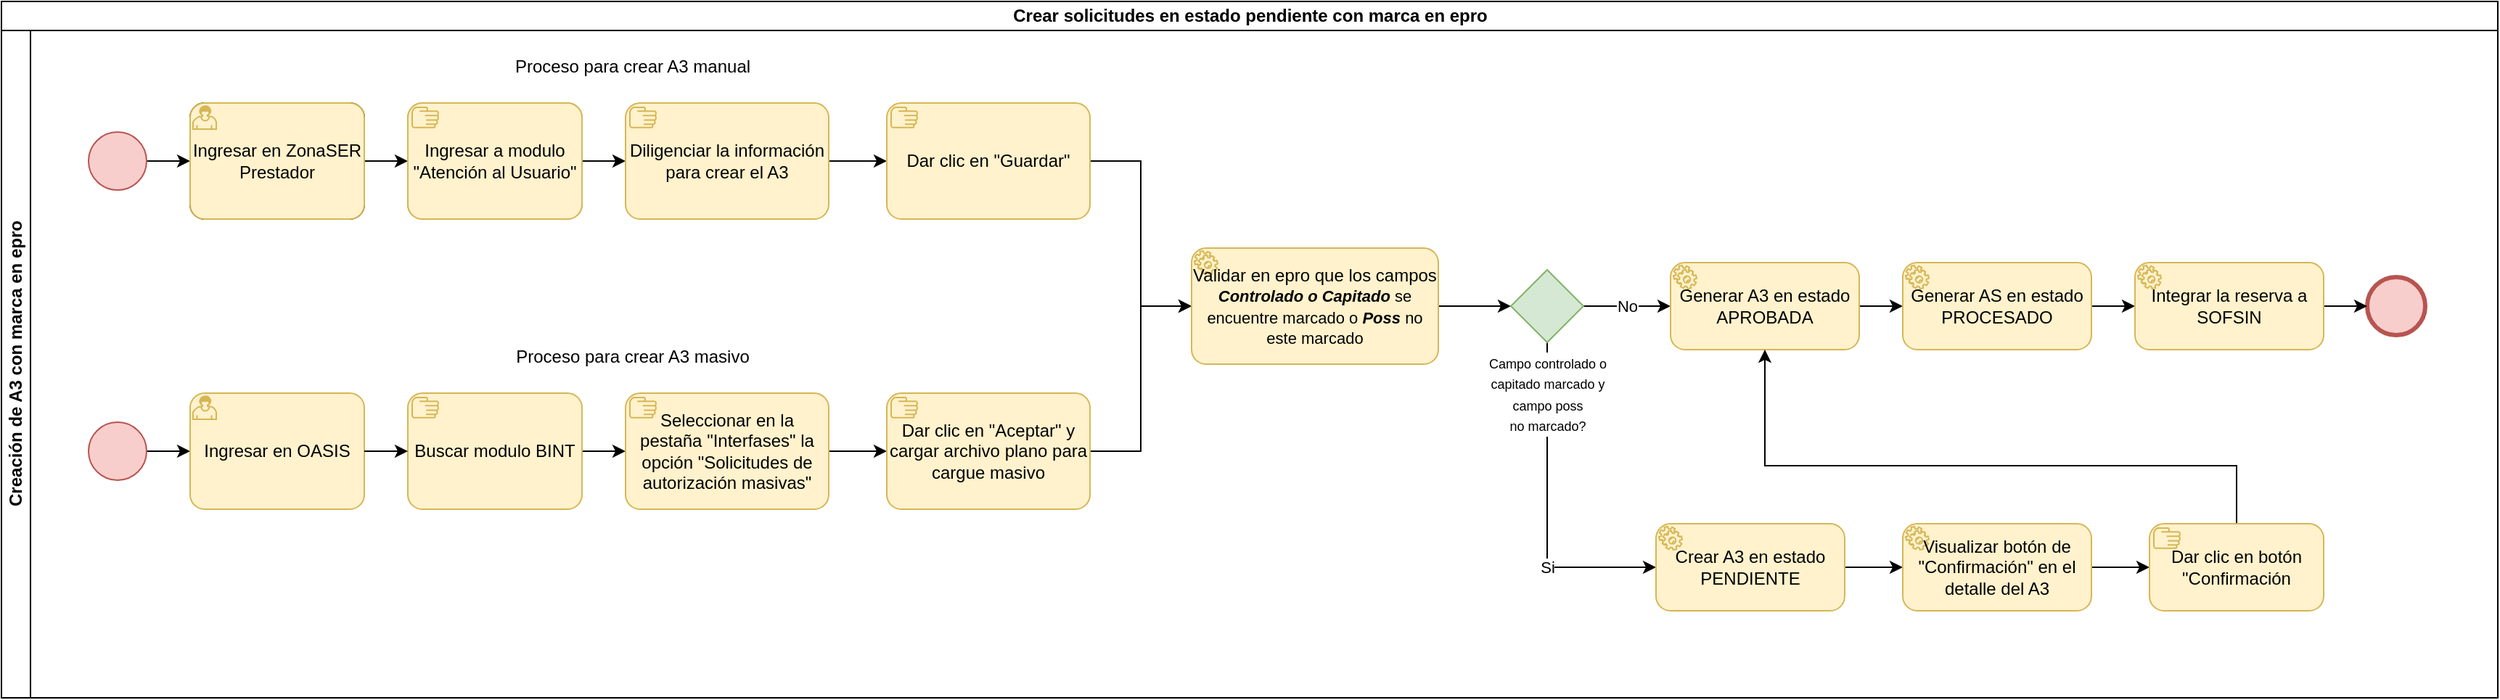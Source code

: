 <mxfile version="21.5.0" type="github">
  <diagram name="Página-1" id="LR75LMpZKILDS1RCnHsB">
    <mxGraphModel dx="1110" dy="708" grid="1" gridSize="10" guides="1" tooltips="1" connect="1" arrows="1" fold="1" page="1" pageScale="1" pageWidth="1800" pageHeight="550" math="0" shadow="0">
      <root>
        <mxCell id="0" />
        <mxCell id="1" parent="0" />
        <mxCell id="Bxh1SdX6oCCCvW3dw0KN-14" value="Crear solicitudes en estado pendiente con marca en epro" style="swimlane;childLayout=stackLayout;resizeParent=1;resizeParentMax=0;horizontal=1;startSize=20;horizontalStack=0;html=1;" vertex="1" parent="1">
          <mxGeometry x="40" y="40" width="1720" height="480" as="geometry" />
        </mxCell>
        <mxCell id="Bxh1SdX6oCCCvW3dw0KN-15" value="Creación de A3 con marca en epro" style="swimlane;startSize=20;horizontal=0;html=1;" vertex="1" parent="Bxh1SdX6oCCCvW3dw0KN-14">
          <mxGeometry y="20" width="1720" height="460" as="geometry" />
        </mxCell>
        <mxCell id="Bxh1SdX6oCCCvW3dw0KN-28" style="edgeStyle=orthogonalEdgeStyle;rounded=0;orthogonalLoop=1;jettySize=auto;html=1;entryX=0;entryY=0.5;entryDx=0;entryDy=0;entryPerimeter=0;" edge="1" parent="Bxh1SdX6oCCCvW3dw0KN-15" source="Bxh1SdX6oCCCvW3dw0KN-18" target="Bxh1SdX6oCCCvW3dw0KN-22">
          <mxGeometry relative="1" as="geometry" />
        </mxCell>
        <mxCell id="Bxh1SdX6oCCCvW3dw0KN-18" value="" style="points=[[0.145,0.145,0],[0.5,0,0],[0.855,0.145,0],[1,0.5,0],[0.855,0.855,0],[0.5,1,0],[0.145,0.855,0],[0,0.5,0]];shape=mxgraph.bpmn.event;html=1;verticalLabelPosition=bottom;labelBackgroundColor=#ffffff;verticalAlign=top;align=center;perimeter=ellipsePerimeter;outlineConnect=0;aspect=fixed;outline=standard;symbol=general;fillColor=#f8cecc;strokeColor=#b85450;" vertex="1" parent="Bxh1SdX6oCCCvW3dw0KN-15">
          <mxGeometry x="60" y="70" width="40" height="40" as="geometry" />
        </mxCell>
        <mxCell id="Bxh1SdX6oCCCvW3dw0KN-19" value="" style="points=[[0.145,0.145,0],[0.5,0,0],[0.855,0.145,0],[1,0.5,0],[0.855,0.855,0],[0.5,1,0],[0.145,0.855,0],[0,0.5,0]];shape=mxgraph.bpmn.event;html=1;verticalLabelPosition=bottom;labelBackgroundColor=#ffffff;verticalAlign=top;align=center;perimeter=ellipsePerimeter;outlineConnect=0;aspect=fixed;outline=end;symbol=terminate2;fillColor=#f8cecc;strokeColor=#b85450;" vertex="1" parent="Bxh1SdX6oCCCvW3dw0KN-15">
          <mxGeometry x="1630" y="170" width="40" height="40" as="geometry" />
        </mxCell>
        <mxCell id="Bxh1SdX6oCCCvW3dw0KN-29" style="edgeStyle=orthogonalEdgeStyle;rounded=0;orthogonalLoop=1;jettySize=auto;html=1;entryX=0;entryY=0.5;entryDx=0;entryDy=0;entryPerimeter=0;" edge="1" parent="Bxh1SdX6oCCCvW3dw0KN-15" source="Bxh1SdX6oCCCvW3dw0KN-21" target="Bxh1SdX6oCCCvW3dw0KN-23">
          <mxGeometry relative="1" as="geometry" />
        </mxCell>
        <mxCell id="Bxh1SdX6oCCCvW3dw0KN-21" value="" style="points=[[0.145,0.145,0],[0.5,0,0],[0.855,0.145,0],[1,0.5,0],[0.855,0.855,0],[0.5,1,0],[0.145,0.855,0],[0,0.5,0]];shape=mxgraph.bpmn.event;html=1;verticalLabelPosition=bottom;labelBackgroundColor=#ffffff;verticalAlign=top;align=center;perimeter=ellipsePerimeter;outlineConnect=0;aspect=fixed;outline=standard;symbol=general;fillColor=#f8cecc;strokeColor=#b85450;" vertex="1" parent="Bxh1SdX6oCCCvW3dw0KN-15">
          <mxGeometry x="60" y="270" width="40" height="40" as="geometry" />
        </mxCell>
        <mxCell id="Bxh1SdX6oCCCvW3dw0KN-26" style="edgeStyle=orthogonalEdgeStyle;rounded=0;orthogonalLoop=1;jettySize=auto;html=1;" edge="1" parent="Bxh1SdX6oCCCvW3dw0KN-15" source="Bxh1SdX6oCCCvW3dw0KN-22" target="Bxh1SdX6oCCCvW3dw0KN-27">
          <mxGeometry relative="1" as="geometry">
            <mxPoint x="340" y="90" as="targetPoint" />
          </mxGeometry>
        </mxCell>
        <mxCell id="Bxh1SdX6oCCCvW3dw0KN-22" value="Ingresar en ZonaSER Prestador" style="points=[[0.25,0,0],[0.5,0,0],[0.75,0,0],[1,0.25,0],[1,0.5,0],[1,0.75,0],[0.75,1,0],[0.5,1,0],[0.25,1,0],[0,0.75,0],[0,0.5,0],[0,0.25,0]];shape=mxgraph.bpmn.task;whiteSpace=wrap;rectStyle=rounded;size=10;html=1;container=1;expand=0;collapsible=0;taskMarker=user;" vertex="1" parent="Bxh1SdX6oCCCvW3dw0KN-15">
          <mxGeometry x="130" y="50" width="120" height="80" as="geometry" />
        </mxCell>
        <mxCell id="Bxh1SdX6oCCCvW3dw0KN-23" value="Ingresar en OASIS" style="points=[[0.25,0,0],[0.5,0,0],[0.75,0,0],[1,0.25,0],[1,0.5,0],[1,0.75,0],[0.75,1,0],[0.5,1,0],[0.25,1,0],[0,0.75,0],[0,0.5,0],[0,0.25,0]];shape=mxgraph.bpmn.task;whiteSpace=wrap;rectStyle=rounded;size=10;html=1;container=1;expand=0;collapsible=0;taskMarker=user;fillColor=#fff2cc;strokeColor=#d6b656;" vertex="1" parent="Bxh1SdX6oCCCvW3dw0KN-15">
          <mxGeometry x="130" y="250" width="120" height="80" as="geometry" />
        </mxCell>
        <mxCell id="Bxh1SdX6oCCCvW3dw0KN-62" value="Ingresar en ZonaSER Prestador" style="points=[[0.25,0,0],[0.5,0,0],[0.75,0,0],[1,0.25,0],[1,0.5,0],[1,0.75,0],[0.75,1,0],[0.5,1,0],[0.25,1,0],[0,0.75,0],[0,0.5,0],[0,0.25,0]];shape=mxgraph.bpmn.task;whiteSpace=wrap;rectStyle=rounded;size=10;html=1;container=1;expand=0;collapsible=0;taskMarker=user;fillColor=#fff2cc;strokeColor=#d6b656;" vertex="1" parent="Bxh1SdX6oCCCvW3dw0KN-23">
          <mxGeometry y="-200" width="120" height="80" as="geometry" />
        </mxCell>
        <mxCell id="Bxh1SdX6oCCCvW3dw0KN-63" value="Ingresar a modulo &quot;Atención al Usuario&quot;" style="points=[[0.25,0,0],[0.5,0,0],[0.75,0,0],[1,0.25,0],[1,0.5,0],[1,0.75,0],[0.75,1,0],[0.5,1,0],[0.25,1,0],[0,0.75,0],[0,0.5,0],[0,0.25,0]];shape=mxgraph.bpmn.task;whiteSpace=wrap;rectStyle=rounded;size=10;html=1;container=1;expand=0;collapsible=0;taskMarker=manual;fillColor=#fff2cc;strokeColor=#d6b656;" vertex="1" parent="Bxh1SdX6oCCCvW3dw0KN-23">
          <mxGeometry x="150" y="-200" width="120" height="80" as="geometry" />
        </mxCell>
        <mxCell id="Bxh1SdX6oCCCvW3dw0KN-33" style="edgeStyle=orthogonalEdgeStyle;rounded=0;orthogonalLoop=1;jettySize=auto;html=1;entryX=0;entryY=0.5;entryDx=0;entryDy=0;entryPerimeter=0;" edge="1" parent="Bxh1SdX6oCCCvW3dw0KN-15" source="Bxh1SdX6oCCCvW3dw0KN-25" target="Bxh1SdX6oCCCvW3dw0KN-32">
          <mxGeometry relative="1" as="geometry" />
        </mxCell>
        <mxCell id="Bxh1SdX6oCCCvW3dw0KN-25" value="Buscar modulo BINT" style="points=[[0.25,0,0],[0.5,0,0],[0.75,0,0],[1,0.25,0],[1,0.5,0],[1,0.75,0],[0.75,1,0],[0.5,1,0],[0.25,1,0],[0,0.75,0],[0,0.5,0],[0,0.25,0]];shape=mxgraph.bpmn.task;whiteSpace=wrap;rectStyle=rounded;size=10;html=1;container=1;expand=0;collapsible=0;taskMarker=manual;fillColor=#fff2cc;strokeColor=#d6b656;" vertex="1" parent="Bxh1SdX6oCCCvW3dw0KN-15">
          <mxGeometry x="280" y="250" width="120" height="80" as="geometry" />
        </mxCell>
        <mxCell id="Bxh1SdX6oCCCvW3dw0KN-24" style="edgeStyle=orthogonalEdgeStyle;rounded=0;orthogonalLoop=1;jettySize=auto;html=1;" edge="1" parent="Bxh1SdX6oCCCvW3dw0KN-15" source="Bxh1SdX6oCCCvW3dw0KN-23" target="Bxh1SdX6oCCCvW3dw0KN-25">
          <mxGeometry relative="1" as="geometry">
            <mxPoint x="330" y="290" as="targetPoint" />
          </mxGeometry>
        </mxCell>
        <mxCell id="Bxh1SdX6oCCCvW3dw0KN-36" style="edgeStyle=orthogonalEdgeStyle;rounded=0;orthogonalLoop=1;jettySize=auto;html=1;entryX=0;entryY=0.5;entryDx=0;entryDy=0;entryPerimeter=0;" edge="1" parent="Bxh1SdX6oCCCvW3dw0KN-15" source="Bxh1SdX6oCCCvW3dw0KN-27" target="Bxh1SdX6oCCCvW3dw0KN-35">
          <mxGeometry relative="1" as="geometry" />
        </mxCell>
        <mxCell id="Bxh1SdX6oCCCvW3dw0KN-27" value="Ingresar a modulo &quot;Atención al Usuario&quot;" style="points=[[0.25,0,0],[0.5,0,0],[0.75,0,0],[1,0.25,0],[1,0.5,0],[1,0.75,0],[0.75,1,0],[0.5,1,0],[0.25,1,0],[0,0.75,0],[0,0.5,0],[0,0.25,0]];shape=mxgraph.bpmn.task;whiteSpace=wrap;rectStyle=rounded;size=10;html=1;container=1;expand=0;collapsible=0;taskMarker=manual;fillColor=#fff2cc;strokeColor=#d6b656;" vertex="1" parent="Bxh1SdX6oCCCvW3dw0KN-15">
          <mxGeometry x="280" y="50" width="120" height="80" as="geometry" />
        </mxCell>
        <mxCell id="Bxh1SdX6oCCCvW3dw0KN-38" style="edgeStyle=orthogonalEdgeStyle;rounded=0;orthogonalLoop=1;jettySize=auto;html=1;" edge="1" parent="Bxh1SdX6oCCCvW3dw0KN-15" source="Bxh1SdX6oCCCvW3dw0KN-32">
          <mxGeometry relative="1" as="geometry">
            <mxPoint x="610" y="290" as="targetPoint" />
          </mxGeometry>
        </mxCell>
        <mxCell id="Bxh1SdX6oCCCvW3dw0KN-32" value="Seleccionar en la pestaña &quot;Interfases&quot; la opción &quot;Solicitudes de autorización masivas&quot;" style="points=[[0.25,0,0],[0.5,0,0],[0.75,0,0],[1,0.25,0],[1,0.5,0],[1,0.75,0],[0.75,1,0],[0.5,1,0],[0.25,1,0],[0,0.75,0],[0,0.5,0],[0,0.25,0]];shape=mxgraph.bpmn.task;whiteSpace=wrap;rectStyle=rounded;size=10;html=1;container=1;expand=0;collapsible=0;taskMarker=manual;fillColor=#fff2cc;strokeColor=#d6b656;" vertex="1" parent="Bxh1SdX6oCCCvW3dw0KN-15">
          <mxGeometry x="430" y="250" width="140" height="80" as="geometry" />
        </mxCell>
        <mxCell id="Bxh1SdX6oCCCvW3dw0KN-37" style="edgeStyle=orthogonalEdgeStyle;rounded=0;orthogonalLoop=1;jettySize=auto;html=1;" edge="1" parent="Bxh1SdX6oCCCvW3dw0KN-15" source="Bxh1SdX6oCCCvW3dw0KN-35" target="Bxh1SdX6oCCCvW3dw0KN-40">
          <mxGeometry relative="1" as="geometry">
            <mxPoint x="610" y="90" as="targetPoint" />
          </mxGeometry>
        </mxCell>
        <mxCell id="Bxh1SdX6oCCCvW3dw0KN-35" value="Diligenciar la información para crear el A3" style="points=[[0.25,0,0],[0.5,0,0],[0.75,0,0],[1,0.25,0],[1,0.5,0],[1,0.75,0],[0.75,1,0],[0.5,1,0],[0.25,1,0],[0,0.75,0],[0,0.5,0],[0,0.25,0]];shape=mxgraph.bpmn.task;whiteSpace=wrap;rectStyle=rounded;size=10;html=1;container=1;expand=0;collapsible=0;taskMarker=manual;fillColor=#fff2cc;strokeColor=#d6b656;" vertex="1" parent="Bxh1SdX6oCCCvW3dw0KN-15">
          <mxGeometry x="430" y="50" width="140" height="80" as="geometry" />
        </mxCell>
        <mxCell id="Bxh1SdX6oCCCvW3dw0KN-42" style="edgeStyle=orthogonalEdgeStyle;rounded=0;orthogonalLoop=1;jettySize=auto;html=1;entryX=0;entryY=0.5;entryDx=0;entryDy=0;entryPerimeter=0;" edge="1" parent="Bxh1SdX6oCCCvW3dw0KN-15" source="Bxh1SdX6oCCCvW3dw0KN-39" target="Bxh1SdX6oCCCvW3dw0KN-41">
          <mxGeometry relative="1" as="geometry" />
        </mxCell>
        <mxCell id="Bxh1SdX6oCCCvW3dw0KN-39" value="Dar clic en &quot;Aceptar&quot; y cargar archivo plano para cargue masivo" style="points=[[0.25,0,0],[0.5,0,0],[0.75,0,0],[1,0.25,0],[1,0.5,0],[1,0.75,0],[0.75,1,0],[0.5,1,0],[0.25,1,0],[0,0.75,0],[0,0.5,0],[0,0.25,0]];shape=mxgraph.bpmn.task;whiteSpace=wrap;rectStyle=rounded;size=10;html=1;container=1;expand=0;collapsible=0;taskMarker=manual;fillColor=#fff2cc;strokeColor=#d6b656;" vertex="1" parent="Bxh1SdX6oCCCvW3dw0KN-15">
          <mxGeometry x="610" y="250" width="140" height="80" as="geometry" />
        </mxCell>
        <mxCell id="Bxh1SdX6oCCCvW3dw0KN-43" style="edgeStyle=orthogonalEdgeStyle;rounded=0;orthogonalLoop=1;jettySize=auto;html=1;entryX=0;entryY=0.5;entryDx=0;entryDy=0;entryPerimeter=0;" edge="1" parent="Bxh1SdX6oCCCvW3dw0KN-15" source="Bxh1SdX6oCCCvW3dw0KN-40" target="Bxh1SdX6oCCCvW3dw0KN-41">
          <mxGeometry relative="1" as="geometry" />
        </mxCell>
        <mxCell id="Bxh1SdX6oCCCvW3dw0KN-40" value="Dar clic en &quot;Guardar&quot;" style="points=[[0.25,0,0],[0.5,0,0],[0.75,0,0],[1,0.25,0],[1,0.5,0],[1,0.75,0],[0.75,1,0],[0.5,1,0],[0.25,1,0],[0,0.75,0],[0,0.5,0],[0,0.25,0]];shape=mxgraph.bpmn.task;whiteSpace=wrap;rectStyle=rounded;size=10;html=1;container=1;expand=0;collapsible=0;taskMarker=manual;fillColor=#fff2cc;strokeColor=#d6b656;" vertex="1" parent="Bxh1SdX6oCCCvW3dw0KN-15">
          <mxGeometry x="610" y="50" width="140" height="80" as="geometry" />
        </mxCell>
        <mxCell id="Bxh1SdX6oCCCvW3dw0KN-44" style="edgeStyle=orthogonalEdgeStyle;rounded=0;orthogonalLoop=1;jettySize=auto;html=1;entryX=0;entryY=0.5;entryDx=0;entryDy=0;entryPerimeter=0;" edge="1" parent="Bxh1SdX6oCCCvW3dw0KN-15" source="Bxh1SdX6oCCCvW3dw0KN-41" target="Bxh1SdX6oCCCvW3dw0KN-45">
          <mxGeometry relative="1" as="geometry">
            <mxPoint x="1030" y="190" as="targetPoint" />
          </mxGeometry>
        </mxCell>
        <mxCell id="Bxh1SdX6oCCCvW3dw0KN-41" value="Validar en epro que los campos&lt;br&gt;&lt;font style=&quot;font-size: 11px;&quot;&gt;&lt;i style=&quot;font-weight: bold;&quot;&gt;Controlado o Capitado &lt;/i&gt;se encuentre marcado o &lt;i style=&quot;font-weight: bold;&quot;&gt;Poss &lt;/i&gt;no este marcado&lt;/font&gt;" style="points=[[0.25,0,0],[0.5,0,0],[0.75,0,0],[1,0.25,0],[1,0.5,0],[1,0.75,0],[0.75,1,0],[0.5,1,0],[0.25,1,0],[0,0.75,0],[0,0.5,0],[0,0.25,0]];shape=mxgraph.bpmn.task;whiteSpace=wrap;rectStyle=rounded;size=10;html=1;container=1;expand=0;collapsible=0;taskMarker=service;fillColor=#fff2cc;strokeColor=#d6b656;" vertex="1" parent="Bxh1SdX6oCCCvW3dw0KN-15">
          <mxGeometry x="820" y="150" width="170" height="80" as="geometry" />
        </mxCell>
        <mxCell id="Bxh1SdX6oCCCvW3dw0KN-54" value="Si" style="edgeStyle=orthogonalEdgeStyle;rounded=0;orthogonalLoop=1;jettySize=auto;html=1;entryX=0;entryY=0.5;entryDx=0;entryDy=0;entryPerimeter=0;" edge="1" parent="Bxh1SdX6oCCCvW3dw0KN-15" source="Bxh1SdX6oCCCvW3dw0KN-45" target="Bxh1SdX6oCCCvW3dw0KN-55">
          <mxGeometry x="0.348" relative="1" as="geometry">
            <mxPoint x="1065" y="380" as="targetPoint" />
            <Array as="points">
              <mxPoint x="1065" y="370" />
            </Array>
            <mxPoint as="offset" />
          </mxGeometry>
        </mxCell>
        <mxCell id="Bxh1SdX6oCCCvW3dw0KN-60" value="No" style="edgeStyle=orthogonalEdgeStyle;rounded=0;orthogonalLoop=1;jettySize=auto;html=1;entryX=0;entryY=0.5;entryDx=0;entryDy=0;entryPerimeter=0;" edge="1" parent="Bxh1SdX6oCCCvW3dw0KN-15" source="Bxh1SdX6oCCCvW3dw0KN-45" target="Bxh1SdX6oCCCvW3dw0KN-48">
          <mxGeometry relative="1" as="geometry" />
        </mxCell>
        <mxCell id="Bxh1SdX6oCCCvW3dw0KN-45" value="&lt;font style=&quot;font-size: 9px;&quot;&gt;Campo controlado o &lt;br&gt;capitado marcado y &lt;br&gt;campo poss &lt;br&gt;no marcado?&lt;/font&gt;" style="points=[[0.25,0.25,0],[0.5,0,0],[0.75,0.25,0],[1,0.5,0],[0.75,0.75,0],[0.5,1,0],[0.25,0.75,0],[0,0.5,0]];shape=mxgraph.bpmn.gateway2;html=1;verticalLabelPosition=bottom;labelBackgroundColor=#ffffff;verticalAlign=top;align=center;perimeter=rhombusPerimeter;outlineConnect=0;outline=none;symbol=none;fillColor=#d5e8d4;strokeColor=#82b366;" vertex="1" parent="Bxh1SdX6oCCCvW3dw0KN-15">
          <mxGeometry x="1040" y="165" width="50" height="50" as="geometry" />
        </mxCell>
        <mxCell id="Bxh1SdX6oCCCvW3dw0KN-49" style="edgeStyle=orthogonalEdgeStyle;rounded=0;orthogonalLoop=1;jettySize=auto;html=1;" edge="1" parent="Bxh1SdX6oCCCvW3dw0KN-15" source="Bxh1SdX6oCCCvW3dw0KN-48" target="Bxh1SdX6oCCCvW3dw0KN-50">
          <mxGeometry relative="1" as="geometry">
            <mxPoint x="1400" y="190" as="targetPoint" />
          </mxGeometry>
        </mxCell>
        <mxCell id="Bxh1SdX6oCCCvW3dw0KN-48" value="Generar A3 en estado APROBADA" style="points=[[0.25,0,0],[0.5,0,0],[0.75,0,0],[1,0.25,0],[1,0.5,0],[1,0.75,0],[0.75,1,0],[0.5,1,0],[0.25,1,0],[0,0.75,0],[0,0.5,0],[0,0.25,0]];shape=mxgraph.bpmn.task;whiteSpace=wrap;rectStyle=rounded;size=10;html=1;container=1;expand=0;collapsible=0;taskMarker=service;fillColor=#fff2cc;strokeColor=#d6b656;" vertex="1" parent="Bxh1SdX6oCCCvW3dw0KN-15">
          <mxGeometry x="1150" y="160" width="130" height="60" as="geometry" />
        </mxCell>
        <mxCell id="Bxh1SdX6oCCCvW3dw0KN-52" style="edgeStyle=orthogonalEdgeStyle;rounded=0;orthogonalLoop=1;jettySize=auto;html=1;entryX=0;entryY=0.5;entryDx=0;entryDy=0;entryPerimeter=0;" edge="1" parent="Bxh1SdX6oCCCvW3dw0KN-15" source="Bxh1SdX6oCCCvW3dw0KN-50" target="Bxh1SdX6oCCCvW3dw0KN-51">
          <mxGeometry relative="1" as="geometry" />
        </mxCell>
        <mxCell id="Bxh1SdX6oCCCvW3dw0KN-50" value="Generar AS en estado PROCESADO" style="points=[[0.25,0,0],[0.5,0,0],[0.75,0,0],[1,0.25,0],[1,0.5,0],[1,0.75,0],[0.75,1,0],[0.5,1,0],[0.25,1,0],[0,0.75,0],[0,0.5,0],[0,0.25,0]];shape=mxgraph.bpmn.task;whiteSpace=wrap;rectStyle=rounded;size=10;html=1;container=1;expand=0;collapsible=0;taskMarker=service;fillColor=#fff2cc;strokeColor=#d6b656;" vertex="1" parent="Bxh1SdX6oCCCvW3dw0KN-15">
          <mxGeometry x="1310" y="160" width="130" height="60" as="geometry" />
        </mxCell>
        <mxCell id="Bxh1SdX6oCCCvW3dw0KN-53" style="edgeStyle=orthogonalEdgeStyle;rounded=0;orthogonalLoop=1;jettySize=auto;html=1;entryX=0;entryY=0.5;entryDx=0;entryDy=0;entryPerimeter=0;" edge="1" parent="Bxh1SdX6oCCCvW3dw0KN-15" source="Bxh1SdX6oCCCvW3dw0KN-51" target="Bxh1SdX6oCCCvW3dw0KN-19">
          <mxGeometry relative="1" as="geometry" />
        </mxCell>
        <mxCell id="Bxh1SdX6oCCCvW3dw0KN-51" value="Integrar la reserva a SOFSIN" style="points=[[0.25,0,0],[0.5,0,0],[0.75,0,0],[1,0.25,0],[1,0.5,0],[1,0.75,0],[0.75,1,0],[0.5,1,0],[0.25,1,0],[0,0.75,0],[0,0.5,0],[0,0.25,0]];shape=mxgraph.bpmn.task;whiteSpace=wrap;rectStyle=rounded;size=10;html=1;container=1;expand=0;collapsible=0;taskMarker=service;fillColor=#fff2cc;strokeColor=#d6b656;" vertex="1" parent="Bxh1SdX6oCCCvW3dw0KN-15">
          <mxGeometry x="1470" y="160" width="130" height="60" as="geometry" />
        </mxCell>
        <mxCell id="Bxh1SdX6oCCCvW3dw0KN-56" style="edgeStyle=orthogonalEdgeStyle;rounded=0;orthogonalLoop=1;jettySize=auto;html=1;" edge="1" parent="Bxh1SdX6oCCCvW3dw0KN-15" source="Bxh1SdX6oCCCvW3dw0KN-55">
          <mxGeometry relative="1" as="geometry">
            <mxPoint x="1310" y="370" as="targetPoint" />
          </mxGeometry>
        </mxCell>
        <mxCell id="Bxh1SdX6oCCCvW3dw0KN-55" value="Crear A3 en estado PENDIENTE" style="points=[[0.25,0,0],[0.5,0,0],[0.75,0,0],[1,0.25,0],[1,0.5,0],[1,0.75,0],[0.75,1,0],[0.5,1,0],[0.25,1,0],[0,0.75,0],[0,0.5,0],[0,0.25,0]];shape=mxgraph.bpmn.task;whiteSpace=wrap;rectStyle=rounded;size=10;html=1;container=1;expand=0;collapsible=0;taskMarker=service;fillColor=#fff2cc;strokeColor=#d6b656;" vertex="1" parent="Bxh1SdX6oCCCvW3dw0KN-15">
          <mxGeometry x="1140" y="340" width="130" height="60" as="geometry" />
        </mxCell>
        <mxCell id="Bxh1SdX6oCCCvW3dw0KN-58" style="edgeStyle=orthogonalEdgeStyle;rounded=0;orthogonalLoop=1;jettySize=auto;html=1;" edge="1" parent="Bxh1SdX6oCCCvW3dw0KN-15" source="Bxh1SdX6oCCCvW3dw0KN-57" target="Bxh1SdX6oCCCvW3dw0KN-59">
          <mxGeometry relative="1" as="geometry">
            <mxPoint x="1490" y="370" as="targetPoint" />
          </mxGeometry>
        </mxCell>
        <mxCell id="Bxh1SdX6oCCCvW3dw0KN-57" value="Visualizar botón de &quot;Confirmación&quot; en el detalle del A3" style="points=[[0.25,0,0],[0.5,0,0],[0.75,0,0],[1,0.25,0],[1,0.5,0],[1,0.75,0],[0.75,1,0],[0.5,1,0],[0.25,1,0],[0,0.75,0],[0,0.5,0],[0,0.25,0]];shape=mxgraph.bpmn.task;whiteSpace=wrap;rectStyle=rounded;size=10;html=1;container=1;expand=0;collapsible=0;taskMarker=service;fillColor=#fff2cc;strokeColor=#d6b656;" vertex="1" parent="Bxh1SdX6oCCCvW3dw0KN-15">
          <mxGeometry x="1310" y="340" width="130" height="60" as="geometry" />
        </mxCell>
        <mxCell id="Bxh1SdX6oCCCvW3dw0KN-61" style="edgeStyle=orthogonalEdgeStyle;rounded=0;orthogonalLoop=1;jettySize=auto;html=1;entryX=0.5;entryY=1;entryDx=0;entryDy=0;entryPerimeter=0;" edge="1" parent="Bxh1SdX6oCCCvW3dw0KN-15" source="Bxh1SdX6oCCCvW3dw0KN-59" target="Bxh1SdX6oCCCvW3dw0KN-48">
          <mxGeometry relative="1" as="geometry">
            <Array as="points">
              <mxPoint x="1540" y="300" />
              <mxPoint x="1215" y="300" />
            </Array>
          </mxGeometry>
        </mxCell>
        <mxCell id="Bxh1SdX6oCCCvW3dw0KN-59" value="Dar clic en botón &quot;Confirmación" style="points=[[0.25,0,0],[0.5,0,0],[0.75,0,0],[1,0.25,0],[1,0.5,0],[1,0.75,0],[0.75,1,0],[0.5,1,0],[0.25,1,0],[0,0.75,0],[0,0.5,0],[0,0.25,0]];shape=mxgraph.bpmn.task;whiteSpace=wrap;rectStyle=rounded;size=10;html=1;container=1;expand=0;collapsible=0;taskMarker=manual;fillColor=#fff2cc;strokeColor=#d6b656;" vertex="1" parent="Bxh1SdX6oCCCvW3dw0KN-15">
          <mxGeometry x="1480" y="340" width="120" height="60" as="geometry" />
        </mxCell>
        <mxCell id="Bxh1SdX6oCCCvW3dw0KN-64" value="Proceso para crear A3 masivo" style="text;html=1;strokeColor=none;fillColor=none;align=center;verticalAlign=middle;whiteSpace=wrap;rounded=0;" vertex="1" parent="Bxh1SdX6oCCCvW3dw0KN-15">
          <mxGeometry x="350" y="210" width="170" height="30" as="geometry" />
        </mxCell>
        <mxCell id="Bxh1SdX6oCCCvW3dw0KN-65" value="Proceso para crear A3 manual" style="text;html=1;strokeColor=none;fillColor=none;align=center;verticalAlign=middle;whiteSpace=wrap;rounded=0;" vertex="1" parent="Bxh1SdX6oCCCvW3dw0KN-15">
          <mxGeometry x="350" y="10" width="170" height="30" as="geometry" />
        </mxCell>
      </root>
    </mxGraphModel>
  </diagram>
</mxfile>
